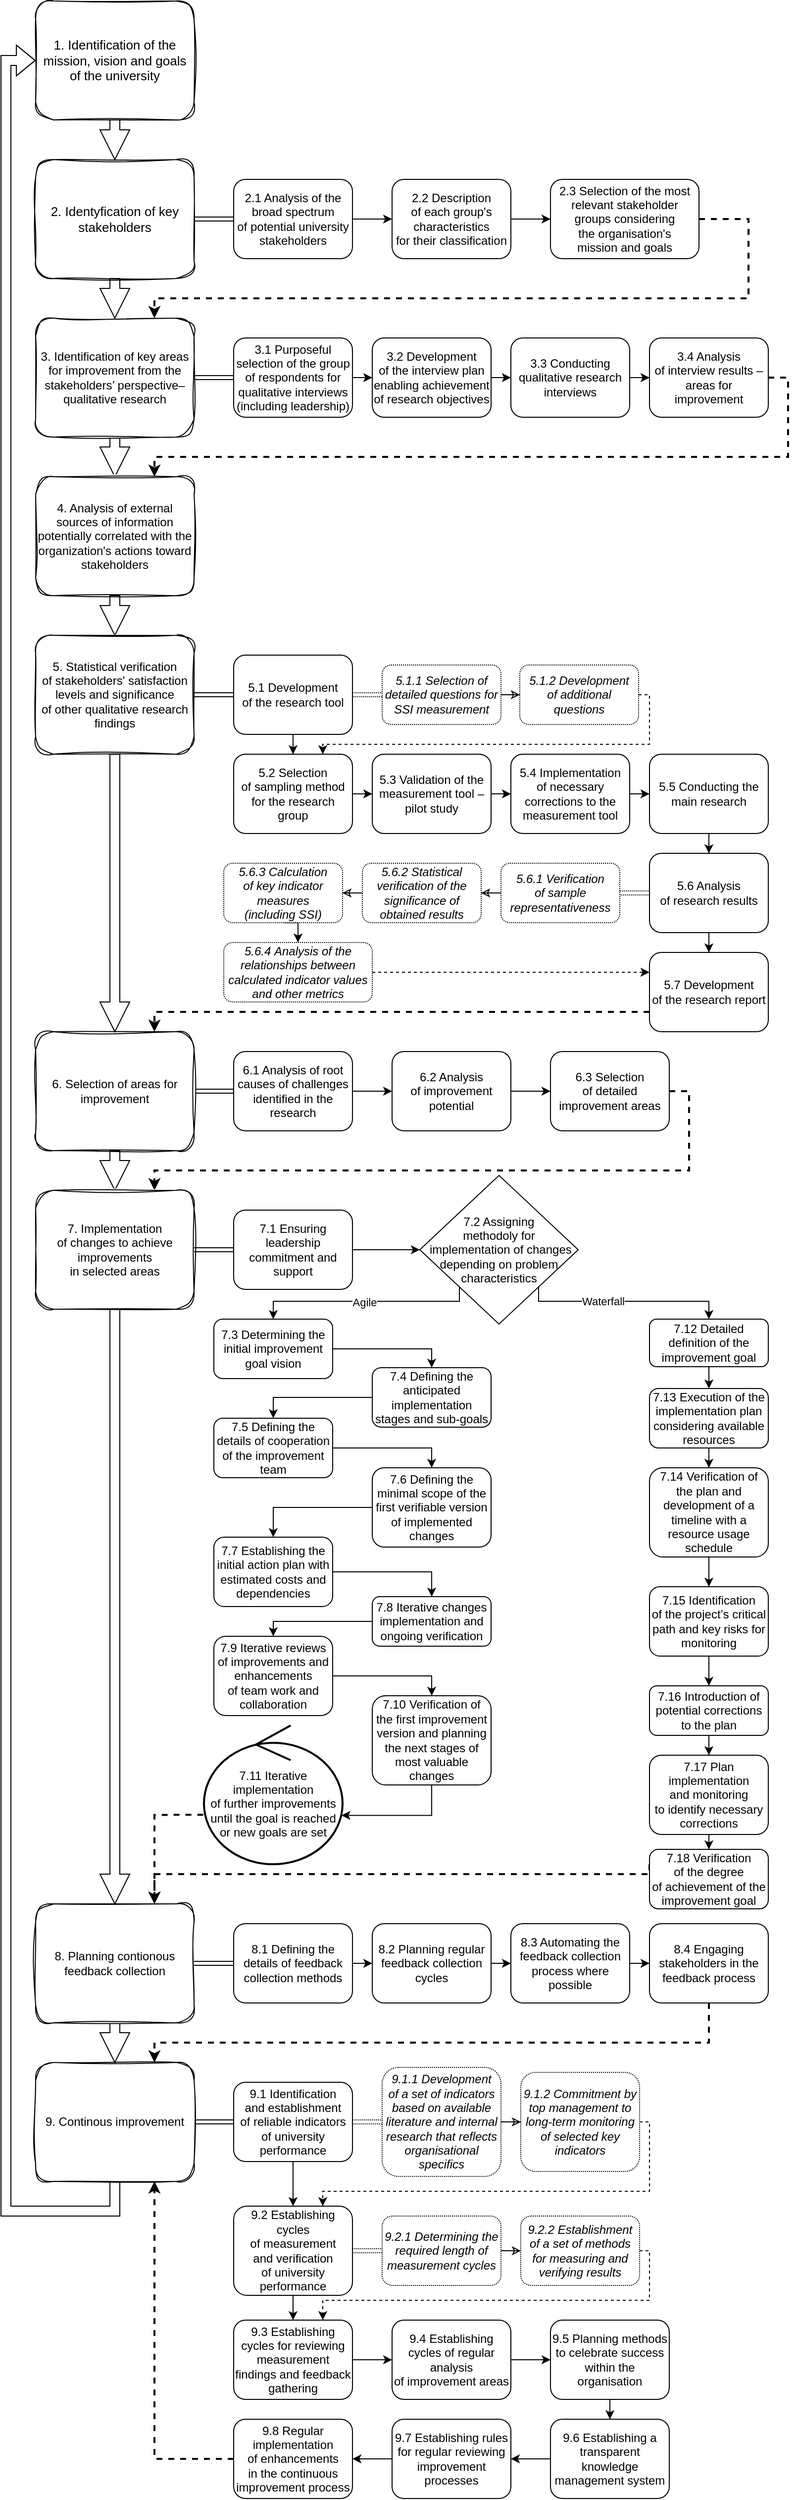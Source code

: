 <mxfile version="25.0.2">
  <diagram name="Strona-1" id="ZPURoTI-YACidWWffcV0">
    <mxGraphModel dx="628" dy="1038" grid="1" gridSize="10" guides="1" tooltips="1" connect="1" arrows="1" fold="1" page="1" pageScale="1" pageWidth="827" pageHeight="1169" math="0" shadow="0">
      <root>
        <mxCell id="0" />
        <mxCell id="1" parent="0" />
        <mxCell id="SLQnQ5sDmMqCRToJFb2x-1" value="1. Identification of the mission, vision&amp;nbsp;and goals of the university" style="rounded=1;whiteSpace=wrap;html=1;fontSize=13;sketch=1;curveFitting=1;jiggle=2;" parent="1" vertex="1">
          <mxGeometry x="40" width="160" height="120" as="geometry" />
        </mxCell>
        <mxCell id="lhQeCGYUJxPM1-3rOEWA-21" value="" style="edgeStyle=orthogonalEdgeStyle;rounded=0;orthogonalLoop=1;jettySize=auto;html=1;shape=link;" parent="1" source="YzgCYqUCURwKcO3qDLiV-18" target="YzgCYqUCURwKcO3qDLiV-34" edge="1">
          <mxGeometry relative="1" as="geometry" />
        </mxCell>
        <mxCell id="lhQeCGYUJxPM1-3rOEWA-22" value="" style="edgeStyle=orthogonalEdgeStyle;rounded=0;orthogonalLoop=1;jettySize=auto;html=1;shape=arrow;" parent="1" source="YzgCYqUCURwKcO3qDLiV-18" target="YzgCYqUCURwKcO3qDLiV-24" edge="1">
          <mxGeometry relative="1" as="geometry" />
        </mxCell>
        <mxCell id="YzgCYqUCURwKcO3qDLiV-18" value="6. Selection of areas for improvement" style="rounded=1;whiteSpace=wrap;html=1;sketch=1;curveFitting=1;jiggle=2;" parent="1" vertex="1">
          <mxGeometry x="40" y="1040" width="160" height="120" as="geometry" />
        </mxCell>
        <mxCell id="lhQeCGYUJxPM1-3rOEWA-1" style="edgeStyle=orthogonalEdgeStyle;rounded=0;orthogonalLoop=1;jettySize=auto;html=1;entryX=0;entryY=0.5;entryDx=0;entryDy=0;shape=link;" parent="1" source="iZXRrfKID2UvS0r0eVAW-1" target="iZXRrfKID2UvS0r0eVAW-5" edge="1">
          <mxGeometry relative="1" as="geometry" />
        </mxCell>
        <mxCell id="lhQeCGYUJxPM1-3rOEWA-2" value="" style="edgeStyle=orthogonalEdgeStyle;rounded=0;orthogonalLoop=1;jettySize=auto;html=1;shape=arrow;" parent="1" source="iZXRrfKID2UvS0r0eVAW-1" target="iZXRrfKID2UvS0r0eVAW-3" edge="1">
          <mxGeometry relative="1" as="geometry" />
        </mxCell>
        <mxCell id="iZXRrfKID2UvS0r0eVAW-1" value="2. Identyfication of key stakeholders" style="rounded=1;whiteSpace=wrap;html=1;fontSize=13;sketch=1;curveFitting=1;jiggle=2;" parent="1" vertex="1">
          <mxGeometry x="40" y="160" width="160" height="120" as="geometry" />
        </mxCell>
        <mxCell id="iZXRrfKID2UvS0r0eVAW-9" value="" style="edgeStyle=orthogonalEdgeStyle;rounded=0;orthogonalLoop=1;jettySize=auto;html=1;" parent="1" source="iZXRrfKID2UvS0r0eVAW-2" target="iZXRrfKID2UvS0r0eVAW-8" edge="1">
          <mxGeometry relative="1" as="geometry" />
        </mxCell>
        <mxCell id="lhQeCGYUJxPM1-3rOEWA-11" value="" style="edgeStyle=orthogonalEdgeStyle;rounded=0;orthogonalLoop=1;jettySize=auto;html=1;shape=link;dashed=1;dashPattern=1 1;" parent="1" source="iZXRrfKID2UvS0r0eVAW-2" target="YzgCYqUCURwKcO3qDLiV-1" edge="1">
          <mxGeometry relative="1" as="geometry" />
        </mxCell>
        <mxCell id="iZXRrfKID2UvS0r0eVAW-2" value="5.1 Development &lt;br&gt;of the research tool" style="rounded=1;whiteSpace=wrap;html=1;" parent="1" vertex="1">
          <mxGeometry x="240" y="660" width="120" height="80" as="geometry" />
        </mxCell>
        <mxCell id="lhQeCGYUJxPM1-3rOEWA-6" value="" style="edgeStyle=orthogonalEdgeStyle;rounded=0;orthogonalLoop=1;jettySize=auto;html=1;shape=arrow;" parent="1" source="iZXRrfKID2UvS0r0eVAW-3" target="SLQnQ5sDmMqCRToJFb2x-2" edge="1">
          <mxGeometry relative="1" as="geometry" />
        </mxCell>
        <mxCell id="lhQeCGYUJxPM1-3rOEWA-7" value="" style="edgeStyle=orthogonalEdgeStyle;rounded=0;orthogonalLoop=1;jettySize=auto;html=1;shape=link;" parent="1" source="iZXRrfKID2UvS0r0eVAW-3" target="iZXRrfKID2UvS0r0eVAW-4" edge="1">
          <mxGeometry relative="1" as="geometry" />
        </mxCell>
        <mxCell id="iZXRrfKID2UvS0r0eVAW-3" value="3. Identification of key areas for improvement&amp;nbsp;from the stakeholders’ perspective– qualitative research" style="rounded=1;whiteSpace=wrap;html=1;sketch=1;curveFitting=1;jiggle=2;" parent="1" vertex="1">
          <mxGeometry x="40" y="320" width="160" height="120" as="geometry" />
        </mxCell>
        <mxCell id="iZXRrfKID2UvS0r0eVAW-13" value="" style="edgeStyle=orthogonalEdgeStyle;rounded=0;orthogonalLoop=1;jettySize=auto;html=1;" parent="1" source="iZXRrfKID2UvS0r0eVAW-4" target="iZXRrfKID2UvS0r0eVAW-12" edge="1">
          <mxGeometry relative="1" as="geometry" />
        </mxCell>
        <mxCell id="iZXRrfKID2UvS0r0eVAW-4" value="3.1 Purposeful selection of the group of respondents for qualitative interviews (including leadership)" style="rounded=1;whiteSpace=wrap;html=1;" parent="1" vertex="1">
          <mxGeometry x="240" y="340" width="120" height="80" as="geometry" />
        </mxCell>
        <mxCell id="iZXRrfKID2UvS0r0eVAW-7" value="" style="edgeStyle=orthogonalEdgeStyle;rounded=0;orthogonalLoop=1;jettySize=auto;html=1;" parent="1" source="iZXRrfKID2UvS0r0eVAW-5" target="iZXRrfKID2UvS0r0eVAW-6" edge="1">
          <mxGeometry relative="1" as="geometry" />
        </mxCell>
        <mxCell id="iZXRrfKID2UvS0r0eVAW-5" value="2.1 Analysis of the broad spectrum &lt;br&gt;of potential university stakeholders" style="rounded=1;whiteSpace=wrap;html=1;" parent="1" vertex="1">
          <mxGeometry x="240" y="180" width="120" height="80" as="geometry" />
        </mxCell>
        <mxCell id="iZXRrfKID2UvS0r0eVAW-11" value="" style="edgeStyle=orthogonalEdgeStyle;rounded=0;orthogonalLoop=1;jettySize=auto;html=1;" parent="1" source="iZXRrfKID2UvS0r0eVAW-6" target="iZXRrfKID2UvS0r0eVAW-10" edge="1">
          <mxGeometry relative="1" as="geometry" />
        </mxCell>
        <mxCell id="iZXRrfKID2UvS0r0eVAW-6" value="2.2 Description &lt;br&gt;of each group&#39;s characteristics &lt;br&gt;for their classification" style="whiteSpace=wrap;html=1;rounded=1;" parent="1" vertex="1">
          <mxGeometry x="400" y="180" width="120" height="80" as="geometry" />
        </mxCell>
        <mxCell id="iZXRrfKID2UvS0r0eVAW-19" value="" style="edgeStyle=orthogonalEdgeStyle;rounded=0;orthogonalLoop=1;jettySize=auto;html=1;" parent="1" source="iZXRrfKID2UvS0r0eVAW-8" target="iZXRrfKID2UvS0r0eVAW-18" edge="1">
          <mxGeometry relative="1" as="geometry" />
        </mxCell>
        <mxCell id="iZXRrfKID2UvS0r0eVAW-8" value="5.2 Selection &lt;br&gt;of sampling method for the research group" style="whiteSpace=wrap;html=1;rounded=1;" parent="1" vertex="1">
          <mxGeometry x="240" y="760" width="120" height="80" as="geometry" />
        </mxCell>
        <mxCell id="lhQeCGYUJxPM1-3rOEWA-8" style="edgeStyle=orthogonalEdgeStyle;rounded=0;orthogonalLoop=1;jettySize=auto;html=1;exitX=1;exitY=0.5;exitDx=0;exitDy=0;entryX=0.75;entryY=0;entryDx=0;entryDy=0;dashed=1;strokeWidth=2;" parent="1" source="iZXRrfKID2UvS0r0eVAW-10" target="iZXRrfKID2UvS0r0eVAW-3" edge="1">
          <mxGeometry relative="1" as="geometry">
            <Array as="points">
              <mxPoint x="760" y="220" />
              <mxPoint x="760" y="300" />
              <mxPoint x="160" y="300" />
            </Array>
          </mxGeometry>
        </mxCell>
        <mxCell id="iZXRrfKID2UvS0r0eVAW-10" value="2.3 Selection of the most relevant stakeholder groups considering &lt;br&gt;the organisation&#39;s &lt;br&gt;mission and goals" style="whiteSpace=wrap;html=1;rounded=1;" parent="1" vertex="1">
          <mxGeometry x="560" y="180" width="150" height="80" as="geometry" />
        </mxCell>
        <mxCell id="iZXRrfKID2UvS0r0eVAW-15" value="" style="edgeStyle=orthogonalEdgeStyle;rounded=0;orthogonalLoop=1;jettySize=auto;html=1;" parent="1" source="iZXRrfKID2UvS0r0eVAW-12" target="iZXRrfKID2UvS0r0eVAW-14" edge="1">
          <mxGeometry relative="1" as="geometry" />
        </mxCell>
        <mxCell id="iZXRrfKID2UvS0r0eVAW-12" value="3.2 Development &lt;br&gt;of the interview plan enabling achievement of research objectives" style="rounded=1;whiteSpace=wrap;html=1;" parent="1" vertex="1">
          <mxGeometry x="380" y="340" width="120" height="80" as="geometry" />
        </mxCell>
        <mxCell id="iZXRrfKID2UvS0r0eVAW-17" value="" style="edgeStyle=orthogonalEdgeStyle;rounded=0;orthogonalLoop=1;jettySize=auto;html=1;" parent="1" source="iZXRrfKID2UvS0r0eVAW-14" target="iZXRrfKID2UvS0r0eVAW-16" edge="1">
          <mxGeometry relative="1" as="geometry" />
        </mxCell>
        <mxCell id="iZXRrfKID2UvS0r0eVAW-14" value="3.3 Conducting qualitative research interviews" style="rounded=1;whiteSpace=wrap;html=1;" parent="1" vertex="1">
          <mxGeometry x="520" y="340" width="120" height="80" as="geometry" />
        </mxCell>
        <mxCell id="lhQeCGYUJxPM1-3rOEWA-9" style="edgeStyle=orthogonalEdgeStyle;rounded=0;orthogonalLoop=1;jettySize=auto;html=1;exitX=1;exitY=0.5;exitDx=0;exitDy=0;entryX=0.75;entryY=0;entryDx=0;entryDy=0;dashed=1;strokeWidth=2;" parent="1" source="iZXRrfKID2UvS0r0eVAW-16" target="SLQnQ5sDmMqCRToJFb2x-2" edge="1">
          <mxGeometry relative="1" as="geometry">
            <Array as="points">
              <mxPoint x="800" y="380" />
              <mxPoint x="800" y="460" />
              <mxPoint x="160" y="460" />
            </Array>
          </mxGeometry>
        </mxCell>
        <mxCell id="iZXRrfKID2UvS0r0eVAW-16" value="3.4 Analysis &lt;br&gt;of interview results – areas for improvement" style="rounded=1;whiteSpace=wrap;html=1;" parent="1" vertex="1">
          <mxGeometry x="660" y="340" width="120" height="80" as="geometry" />
        </mxCell>
        <mxCell id="iZXRrfKID2UvS0r0eVAW-21" value="" style="edgeStyle=orthogonalEdgeStyle;rounded=0;orthogonalLoop=1;jettySize=auto;html=1;" parent="1" source="iZXRrfKID2UvS0r0eVAW-18" target="iZXRrfKID2UvS0r0eVAW-20" edge="1">
          <mxGeometry relative="1" as="geometry" />
        </mxCell>
        <mxCell id="iZXRrfKID2UvS0r0eVAW-18" value="5.3 Validation of the measurement tool – pilot study" style="whiteSpace=wrap;html=1;rounded=1;" parent="1" vertex="1">
          <mxGeometry x="380" y="760" width="120" height="80" as="geometry" />
        </mxCell>
        <mxCell id="iZXRrfKID2UvS0r0eVAW-23" value="" style="edgeStyle=orthogonalEdgeStyle;rounded=0;orthogonalLoop=1;jettySize=auto;html=1;" parent="1" source="iZXRrfKID2UvS0r0eVAW-20" target="iZXRrfKID2UvS0r0eVAW-22" edge="1">
          <mxGeometry relative="1" as="geometry" />
        </mxCell>
        <mxCell id="iZXRrfKID2UvS0r0eVAW-20" value="5.4 Implementation &lt;br&gt;of necessary corrections to the measurement tool" style="whiteSpace=wrap;html=1;rounded=1;" parent="1" vertex="1">
          <mxGeometry x="520" y="760" width="120" height="80" as="geometry" />
        </mxCell>
        <mxCell id="lhQeCGYUJxPM1-3rOEWA-14" value="" style="edgeStyle=orthogonalEdgeStyle;rounded=0;orthogonalLoop=1;jettySize=auto;html=1;" parent="1" source="iZXRrfKID2UvS0r0eVAW-22" target="iZXRrfKID2UvS0r0eVAW-26" edge="1">
          <mxGeometry relative="1" as="geometry" />
        </mxCell>
        <mxCell id="iZXRrfKID2UvS0r0eVAW-22" value="5.5 Conducting the main research" style="whiteSpace=wrap;html=1;rounded=1;" parent="1" vertex="1">
          <mxGeometry x="660" y="760" width="120" height="80" as="geometry" />
        </mxCell>
        <mxCell id="lhQeCGYUJxPM1-3rOEWA-15" value="" style="edgeStyle=orthogonalEdgeStyle;rounded=0;orthogonalLoop=1;jettySize=auto;html=1;" parent="1" source="iZXRrfKID2UvS0r0eVAW-26" target="YzgCYqUCURwKcO3qDLiV-7" edge="1">
          <mxGeometry relative="1" as="geometry" />
        </mxCell>
        <mxCell id="lhQeCGYUJxPM1-3rOEWA-20" value="" style="edgeStyle=orthogonalEdgeStyle;rounded=0;orthogonalLoop=1;jettySize=auto;html=1;shape=link;dashed=1;dashPattern=1 1;" parent="1" source="iZXRrfKID2UvS0r0eVAW-26" target="YzgCYqUCURwKcO3qDLiV-9" edge="1">
          <mxGeometry relative="1" as="geometry" />
        </mxCell>
        <mxCell id="iZXRrfKID2UvS0r0eVAW-26" value="5.6 Analysis &lt;br&gt;of research results" style="whiteSpace=wrap;html=1;rounded=1;" parent="1" vertex="1">
          <mxGeometry x="660" y="860" width="120" height="80" as="geometry" />
        </mxCell>
        <mxCell id="lhQeCGYUJxPM1-3rOEWA-5" value="" style="edgeStyle=orthogonalEdgeStyle;rounded=0;orthogonalLoop=1;jettySize=auto;html=1;shape=arrow;" parent="1" source="SLQnQ5sDmMqCRToJFb2x-1" target="iZXRrfKID2UvS0r0eVAW-1" edge="1">
          <mxGeometry relative="1" as="geometry" />
        </mxCell>
        <mxCell id="lhQeCGYUJxPM1-3rOEWA-10" value="" style="edgeStyle=orthogonalEdgeStyle;rounded=0;orthogonalLoop=1;jettySize=auto;html=1;shape=arrow;" parent="1" source="SLQnQ5sDmMqCRToJFb2x-2" target="SLQnQ5sDmMqCRToJFb2x-3" edge="1">
          <mxGeometry relative="1" as="geometry" />
        </mxCell>
        <mxCell id="SLQnQ5sDmMqCRToJFb2x-2" value="4. Analysis of external sources of information potentially correlated with the organization&#39;s actions toward stakeholders" style="rounded=1;whiteSpace=wrap;html=1;sketch=1;curveFitting=1;jiggle=2;" parent="1" vertex="1">
          <mxGeometry x="40" y="480" width="160" height="120" as="geometry" />
        </mxCell>
        <mxCell id="lhQeCGYUJxPM1-3rOEWA-12" value="" style="edgeStyle=orthogonalEdgeStyle;rounded=0;orthogonalLoop=1;jettySize=auto;html=1;shape=link;" parent="1" source="SLQnQ5sDmMqCRToJFb2x-3" target="iZXRrfKID2UvS0r0eVAW-2" edge="1">
          <mxGeometry relative="1" as="geometry" />
        </mxCell>
        <mxCell id="lhQeCGYUJxPM1-3rOEWA-16" style="edgeStyle=orthogonalEdgeStyle;rounded=0;orthogonalLoop=1;jettySize=auto;html=1;entryX=0.5;entryY=0;entryDx=0;entryDy=0;shape=arrow;" parent="1" source="SLQnQ5sDmMqCRToJFb2x-3" target="YzgCYqUCURwKcO3qDLiV-18" edge="1">
          <mxGeometry relative="1" as="geometry" />
        </mxCell>
        <mxCell id="SLQnQ5sDmMqCRToJFb2x-3" value="5. Statistical verification&lt;br&gt;of stakeholders&#39; satisfaction levels and significance &lt;br&gt;of other qualitative research findings" style="rounded=1;whiteSpace=wrap;html=1;sketch=1;curveFitting=1;jiggle=2;" parent="1" vertex="1">
          <mxGeometry x="40" y="640" width="160" height="120" as="geometry" />
        </mxCell>
        <mxCell id="YzgCYqUCURwKcO3qDLiV-2" value="" style="edgeStyle=orthogonalEdgeStyle;rounded=0;orthogonalLoop=1;jettySize=auto;html=1;entryX=0;entryY=0.5;entryDx=0;entryDy=0;dashed=1;dashPattern=1 1;endArrow=classic;endFill=0;" parent="1" source="YzgCYqUCURwKcO3qDLiV-1" target="YzgCYqUCURwKcO3qDLiV-3" edge="1">
          <mxGeometry relative="1" as="geometry">
            <mxPoint x="620" y="629" as="targetPoint" />
          </mxGeometry>
        </mxCell>
        <mxCell id="YzgCYqUCURwKcO3qDLiV-1" value="&lt;i&gt;5.1.1&amp;nbsp;Selection of detailed questions for SSI measurement&lt;/i&gt;" style="rounded=1;whiteSpace=wrap;html=1;dashed=1;dashPattern=1 1;" parent="1" vertex="1">
          <mxGeometry x="390" y="670" width="120" height="60" as="geometry" />
        </mxCell>
        <mxCell id="lhQeCGYUJxPM1-3rOEWA-13" style="edgeStyle=orthogonalEdgeStyle;rounded=0;orthogonalLoop=1;jettySize=auto;html=1;entryX=0.75;entryY=0;entryDx=0;entryDy=0;dashed=1;" parent="1" source="YzgCYqUCURwKcO3qDLiV-3" target="iZXRrfKID2UvS0r0eVAW-8" edge="1">
          <mxGeometry relative="1" as="geometry">
            <Array as="points">
              <mxPoint x="660" y="700" />
              <mxPoint x="660" y="750" />
              <mxPoint x="330" y="750" />
            </Array>
          </mxGeometry>
        </mxCell>
        <mxCell id="YzgCYqUCURwKcO3qDLiV-3" value="&lt;i&gt;5.1.2&amp;nbsp;Development &lt;br&gt;of additional questions&lt;/i&gt;" style="rounded=1;whiteSpace=wrap;html=1;dashed=1;dashPattern=1 1;" parent="1" vertex="1">
          <mxGeometry x="529" y="670" width="120" height="60" as="geometry" />
        </mxCell>
        <mxCell id="lhQeCGYUJxPM1-3rOEWA-17" style="edgeStyle=orthogonalEdgeStyle;rounded=0;orthogonalLoop=1;jettySize=auto;html=1;exitX=0;exitY=0.75;exitDx=0;exitDy=0;dashed=1;entryX=0.75;entryY=0;entryDx=0;entryDy=0;strokeWidth=2;" parent="1" source="YzgCYqUCURwKcO3qDLiV-7" target="YzgCYqUCURwKcO3qDLiV-18" edge="1">
          <mxGeometry relative="1" as="geometry">
            <mxPoint x="150" y="1020" as="targetPoint" />
          </mxGeometry>
        </mxCell>
        <mxCell id="YzgCYqUCURwKcO3qDLiV-7" value="5.7 Development &lt;br&gt;of the research report" style="whiteSpace=wrap;html=1;rounded=1;" parent="1" vertex="1">
          <mxGeometry x="660" y="960" width="120" height="80" as="geometry" />
        </mxCell>
        <mxCell id="YzgCYqUCURwKcO3qDLiV-12" value="" style="edgeStyle=orthogonalEdgeStyle;rounded=0;orthogonalLoop=1;jettySize=auto;html=1;endArrow=classic;endFill=0;" parent="1" source="YzgCYqUCURwKcO3qDLiV-9" target="YzgCYqUCURwKcO3qDLiV-11" edge="1">
          <mxGeometry relative="1" as="geometry" />
        </mxCell>
        <mxCell id="YzgCYqUCURwKcO3qDLiV-9" value="&lt;i&gt;5.6.1&amp;nbsp;Verification &lt;br&gt;of sample representativeness&lt;/i&gt;" style="whiteSpace=wrap;html=1;rounded=1;dashed=1;dashPattern=1 1;" parent="1" vertex="1">
          <mxGeometry x="510" y="870" width="120" height="60" as="geometry" />
        </mxCell>
        <mxCell id="YzgCYqUCURwKcO3qDLiV-14" value="" style="edgeStyle=orthogonalEdgeStyle;rounded=0;orthogonalLoop=1;jettySize=auto;html=1;endArrow=classic;endFill=0;" parent="1" source="YzgCYqUCURwKcO3qDLiV-11" target="YzgCYqUCURwKcO3qDLiV-13" edge="1">
          <mxGeometry relative="1" as="geometry" />
        </mxCell>
        <mxCell id="YzgCYqUCURwKcO3qDLiV-11" value="&lt;i&gt;5.6.2&amp;nbsp;Statistical verification of the significance of obtained results&lt;/i&gt;" style="whiteSpace=wrap;html=1;rounded=1;dashed=1;dashPattern=1 1;" parent="1" vertex="1">
          <mxGeometry x="370" y="870" width="120" height="60" as="geometry" />
        </mxCell>
        <mxCell id="VLXHn2YgdVdNb-UDWVGR-2" style="edgeStyle=orthogonalEdgeStyle;rounded=0;orthogonalLoop=1;jettySize=auto;html=1;exitX=0.5;exitY=1;exitDx=0;exitDy=0;entryX=0.5;entryY=0;entryDx=0;entryDy=0;" parent="1" source="YzgCYqUCURwKcO3qDLiV-13" target="YzgCYqUCURwKcO3qDLiV-15" edge="1">
          <mxGeometry relative="1" as="geometry" />
        </mxCell>
        <mxCell id="YzgCYqUCURwKcO3qDLiV-13" value="&lt;i&gt;5.6.3&amp;nbsp;Calculation &lt;br&gt;of key indicator measures &lt;br&gt;(including SSI)&lt;/i&gt;" style="whiteSpace=wrap;html=1;rounded=1;dashed=1;dashPattern=1 1;" parent="1" vertex="1">
          <mxGeometry x="230" y="870" width="120" height="60" as="geometry" />
        </mxCell>
        <mxCell id="YzgCYqUCURwKcO3qDLiV-17" value="" style="edgeStyle=orthogonalEdgeStyle;rounded=0;orthogonalLoop=1;jettySize=auto;html=1;dashed=1;entryX=0;entryY=0.25;entryDx=0;entryDy=0;" parent="1" source="YzgCYqUCURwKcO3qDLiV-15" target="YzgCYqUCURwKcO3qDLiV-7" edge="1">
          <mxGeometry relative="1" as="geometry" />
        </mxCell>
        <mxCell id="YzgCYqUCURwKcO3qDLiV-15" value="&lt;i&gt;5.6.4&amp;nbsp;Analysis of the relationships between calculated indicator values and other metrics&lt;/i&gt;" style="whiteSpace=wrap;html=1;rounded=1;dashed=1;dashPattern=1 1;" parent="1" vertex="1">
          <mxGeometry x="230" y="950" width="150" height="60" as="geometry" />
        </mxCell>
        <mxCell id="YzgCYqUCURwKcO3qDLiV-36" value="" style="edgeStyle=orthogonalEdgeStyle;rounded=0;orthogonalLoop=1;jettySize=auto;html=1;entryX=0.5;entryY=0;entryDx=0;entryDy=0;" parent="1" source="YzgCYqUCURwKcO3qDLiV-19" target="YzgCYqUCURwKcO3qDLiV-35" edge="1">
          <mxGeometry relative="1" as="geometry">
            <Array as="points">
              <mxPoint x="440" y="1360" />
            </Array>
          </mxGeometry>
        </mxCell>
        <mxCell id="YzgCYqUCURwKcO3qDLiV-19" value="7.3 Determining the initial improvement goal vision" style="rounded=1;whiteSpace=wrap;html=1;" parent="1" vertex="1">
          <mxGeometry x="220" y="1330" width="120" height="60" as="geometry" />
        </mxCell>
        <mxCell id="YzgCYqUCURwKcO3qDLiV-23" value="" style="edgeStyle=orthogonalEdgeStyle;rounded=0;orthogonalLoop=1;jettySize=auto;html=1;entryX=0;entryY=0.5;entryDx=0;entryDy=0;" parent="1" source="YzgCYqUCURwKcO3qDLiV-20" target="YzgCYqUCURwKcO3qDLiV-22" edge="1">
          <mxGeometry relative="1" as="geometry" />
        </mxCell>
        <mxCell id="YzgCYqUCURwKcO3qDLiV-20" value="6.2 Analysis &lt;br&gt;of improvement potential" style="rounded=1;whiteSpace=wrap;html=1;" parent="1" vertex="1">
          <mxGeometry x="400" y="1060" width="120" height="80" as="geometry" />
        </mxCell>
        <mxCell id="lhQeCGYUJxPM1-3rOEWA-37" style="edgeStyle=orthogonalEdgeStyle;rounded=0;orthogonalLoop=1;jettySize=auto;html=1;exitX=1;exitY=0.5;exitDx=0;exitDy=0;entryX=0.75;entryY=0;entryDx=0;entryDy=0;dashed=1;strokeWidth=2;" parent="1" source="YzgCYqUCURwKcO3qDLiV-22" target="YzgCYqUCURwKcO3qDLiV-24" edge="1">
          <mxGeometry relative="1" as="geometry">
            <Array as="points">
              <mxPoint x="700" y="1100" />
              <mxPoint x="700" y="1180" />
              <mxPoint x="160" y="1180" />
            </Array>
          </mxGeometry>
        </mxCell>
        <mxCell id="YzgCYqUCURwKcO3qDLiV-22" value="6.3 Selection &lt;br&gt;of detailed improvement areas" style="rounded=1;whiteSpace=wrap;html=1;" parent="1" vertex="1">
          <mxGeometry x="560" y="1060" width="120" height="80" as="geometry" />
        </mxCell>
        <mxCell id="lhQeCGYUJxPM1-3rOEWA-23" value="" style="edgeStyle=orthogonalEdgeStyle;rounded=0;orthogonalLoop=1;jettySize=auto;html=1;shape=link;" parent="1" source="YzgCYqUCURwKcO3qDLiV-24" target="YzgCYqUCURwKcO3qDLiV-25" edge="1">
          <mxGeometry relative="1" as="geometry" />
        </mxCell>
        <mxCell id="lhQeCGYUJxPM1-3rOEWA-28" style="edgeStyle=orthogonalEdgeStyle;rounded=0;orthogonalLoop=1;jettySize=auto;html=1;exitX=0.5;exitY=1;exitDx=0;exitDy=0;entryX=0.5;entryY=0;entryDx=0;entryDy=0;shape=arrow;" parent="1" source="YzgCYqUCURwKcO3qDLiV-24" target="YzgCYqUCURwKcO3qDLiV-65" edge="1">
          <mxGeometry relative="1" as="geometry" />
        </mxCell>
        <mxCell id="YzgCYqUCURwKcO3qDLiV-24" value="7. Implementation&lt;br&gt;of changes to achieve improvements&lt;br&gt;in selected areas" style="rounded=1;whiteSpace=wrap;html=1;sketch=1;curveFitting=1;jiggle=2;" parent="1" vertex="1">
          <mxGeometry x="40" y="1200" width="160" height="120" as="geometry" />
        </mxCell>
        <mxCell id="YzgCYqUCURwKcO3qDLiV-27" value="" style="edgeStyle=orthogonalEdgeStyle;rounded=0;orthogonalLoop=1;jettySize=auto;html=1;entryX=0;entryY=0.5;entryDx=0;entryDy=0;" parent="1" source="YzgCYqUCURwKcO3qDLiV-25" target="YzgCYqUCURwKcO3qDLiV-28" edge="1">
          <mxGeometry relative="1" as="geometry">
            <mxPoint x="380" y="1460" as="targetPoint" />
          </mxGeometry>
        </mxCell>
        <mxCell id="YzgCYqUCURwKcO3qDLiV-25" value="7.1 Ensuring leadership commitment and support" style="rounded=1;whiteSpace=wrap;html=1;" parent="1" vertex="1">
          <mxGeometry x="240" y="1220" width="120" height="80" as="geometry" />
        </mxCell>
        <mxCell id="YzgCYqUCURwKcO3qDLiV-30" style="edgeStyle=orthogonalEdgeStyle;rounded=0;orthogonalLoop=1;jettySize=auto;html=1;exitX=0;exitY=1;exitDx=0;exitDy=0;entryX=0.5;entryY=0;entryDx=0;entryDy=0;" parent="1" source="YzgCYqUCURwKcO3qDLiV-28" target="YzgCYqUCURwKcO3qDLiV-19" edge="1">
          <mxGeometry relative="1" as="geometry">
            <mxPoint x="278" y="1329" as="targetPoint" />
            <Array as="points">
              <mxPoint x="468" y="1312" />
              <mxPoint x="280" y="1312" />
            </Array>
          </mxGeometry>
        </mxCell>
        <mxCell id="YzgCYqUCURwKcO3qDLiV-32" value="Agile" style="edgeLabel;html=1;align=center;verticalAlign=middle;resizable=0;points=[];" parent="YzgCYqUCURwKcO3qDLiV-30" vertex="1" connectable="0">
          <mxGeometry x="0.009" y="1" relative="1" as="geometry">
            <mxPoint as="offset" />
          </mxGeometry>
        </mxCell>
        <mxCell id="YzgCYqUCURwKcO3qDLiV-31" style="edgeStyle=orthogonalEdgeStyle;rounded=0;orthogonalLoop=1;jettySize=auto;html=1;exitX=1;exitY=1;exitDx=0;exitDy=0;entryX=0.5;entryY=0;entryDx=0;entryDy=0;" parent="1" source="YzgCYqUCURwKcO3qDLiV-28" target="YzgCYqUCURwKcO3qDLiV-52" edge="1">
          <mxGeometry relative="1" as="geometry">
            <mxPoint x="718" y="1329" as="targetPoint" />
            <Array as="points">
              <mxPoint x="548" y="1312" />
              <mxPoint x="720" y="1312" />
            </Array>
          </mxGeometry>
        </mxCell>
        <mxCell id="YzgCYqUCURwKcO3qDLiV-33" value="Waterfall" style="edgeLabel;html=1;align=center;verticalAlign=middle;resizable=0;points=[];" parent="YzgCYqUCURwKcO3qDLiV-31" vertex="1" connectable="0">
          <mxGeometry x="-0.228" relative="1" as="geometry">
            <mxPoint as="offset" />
          </mxGeometry>
        </mxCell>
        <mxCell id="YzgCYqUCURwKcO3qDLiV-28" value="7.2 Assigning &lt;br&gt;methodoly for&lt;br&gt;&amp;nbsp;implementation of changes depending on problem &lt;br&gt;characteristics" style="rhombus;whiteSpace=wrap;html=1;" parent="1" vertex="1">
          <mxGeometry x="428" y="1185" width="160" height="150" as="geometry" />
        </mxCell>
        <mxCell id="YzgCYqUCURwKcO3qDLiV-66" value="" style="edgeStyle=orthogonalEdgeStyle;rounded=0;orthogonalLoop=1;jettySize=auto;html=1;entryX=0;entryY=0.5;entryDx=0;entryDy=0;" parent="1" source="YzgCYqUCURwKcO3qDLiV-34" target="YzgCYqUCURwKcO3qDLiV-20" edge="1">
          <mxGeometry relative="1" as="geometry" />
        </mxCell>
        <mxCell id="YzgCYqUCURwKcO3qDLiV-34" value="6.1 Analysis of root causes of challenges identified in the research" style="rounded=1;whiteSpace=wrap;html=1;" parent="1" vertex="1">
          <mxGeometry x="240" y="1060" width="120" height="80" as="geometry" />
        </mxCell>
        <mxCell id="YzgCYqUCURwKcO3qDLiV-38" value="" style="edgeStyle=orthogonalEdgeStyle;rounded=0;orthogonalLoop=1;jettySize=auto;html=1;entryX=0.5;entryY=0;entryDx=0;entryDy=0;" parent="1" source="YzgCYqUCURwKcO3qDLiV-35" target="YzgCYqUCURwKcO3qDLiV-37" edge="1">
          <mxGeometry relative="1" as="geometry" />
        </mxCell>
        <mxCell id="YzgCYqUCURwKcO3qDLiV-35" value="7.4&amp;nbsp;Defining the anticipated implementation stages and sub-goals" style="rounded=1;whiteSpace=wrap;html=1;" parent="1" vertex="1">
          <mxGeometry x="380" y="1379" width="120" height="60" as="geometry" />
        </mxCell>
        <mxCell id="YzgCYqUCURwKcO3qDLiV-40" value="" style="edgeStyle=orthogonalEdgeStyle;rounded=0;orthogonalLoop=1;jettySize=auto;html=1;exitX=1;exitY=0.5;exitDx=0;exitDy=0;entryX=0.5;entryY=0;entryDx=0;entryDy=0;" parent="1" source="YzgCYqUCURwKcO3qDLiV-37" target="YzgCYqUCURwKcO3qDLiV-39" edge="1">
          <mxGeometry relative="1" as="geometry" />
        </mxCell>
        <mxCell id="YzgCYqUCURwKcO3qDLiV-37" value="7.5 Defining the details of cooperation of the improvement team" style="rounded=1;whiteSpace=wrap;html=1;" parent="1" vertex="1">
          <mxGeometry x="220" y="1430" width="120" height="60" as="geometry" />
        </mxCell>
        <mxCell id="YzgCYqUCURwKcO3qDLiV-42" value="" style="edgeStyle=orthogonalEdgeStyle;rounded=0;orthogonalLoop=1;jettySize=auto;html=1;entryX=0.5;entryY=0;entryDx=0;entryDy=0;" parent="1" source="YzgCYqUCURwKcO3qDLiV-39" target="YzgCYqUCURwKcO3qDLiV-41" edge="1">
          <mxGeometry relative="1" as="geometry" />
        </mxCell>
        <mxCell id="YzgCYqUCURwKcO3qDLiV-39" value="7.6 Defining the minimal scope of the first verifiable version of implemented changes" style="rounded=1;whiteSpace=wrap;html=1;" parent="1" vertex="1">
          <mxGeometry x="380" y="1480" width="120" height="80" as="geometry" />
        </mxCell>
        <mxCell id="YzgCYqUCURwKcO3qDLiV-44" value="" style="edgeStyle=orthogonalEdgeStyle;rounded=0;orthogonalLoop=1;jettySize=auto;html=1;entryX=0.5;entryY=0;entryDx=0;entryDy=0;" parent="1" source="YzgCYqUCURwKcO3qDLiV-41" target="YzgCYqUCURwKcO3qDLiV-43" edge="1">
          <mxGeometry relative="1" as="geometry" />
        </mxCell>
        <mxCell id="YzgCYqUCURwKcO3qDLiV-41" value="7.7 Establishing the initial action plan with estimated costs and dependencies" style="rounded=1;whiteSpace=wrap;html=1;" parent="1" vertex="1">
          <mxGeometry x="220" y="1550" width="120" height="70" as="geometry" />
        </mxCell>
        <mxCell id="YzgCYqUCURwKcO3qDLiV-46" value="" style="edgeStyle=orthogonalEdgeStyle;rounded=0;orthogonalLoop=1;jettySize=auto;html=1;entryX=0.5;entryY=0;entryDx=0;entryDy=0;" parent="1" source="YzgCYqUCURwKcO3qDLiV-43" target="YzgCYqUCURwKcO3qDLiV-45" edge="1">
          <mxGeometry relative="1" as="geometry">
            <Array as="points">
              <mxPoint x="280" y="1635" />
            </Array>
          </mxGeometry>
        </mxCell>
        <mxCell id="YzgCYqUCURwKcO3qDLiV-43" value="7.8 Iterative changes implementation and ongoing verification" style="rounded=1;whiteSpace=wrap;html=1;" parent="1" vertex="1">
          <mxGeometry x="380" y="1610" width="120" height="50" as="geometry" />
        </mxCell>
        <mxCell id="YzgCYqUCURwKcO3qDLiV-48" value="" style="edgeStyle=orthogonalEdgeStyle;rounded=0;orthogonalLoop=1;jettySize=auto;html=1;entryX=0.5;entryY=0;entryDx=0;entryDy=0;" parent="1" source="YzgCYqUCURwKcO3qDLiV-45" target="YzgCYqUCURwKcO3qDLiV-47" edge="1">
          <mxGeometry relative="1" as="geometry" />
        </mxCell>
        <mxCell id="YzgCYqUCURwKcO3qDLiV-45" value="7.9&amp;nbsp;Iterative reviews of improvements and enhancements &lt;br&gt;of team work and collaboration" style="rounded=1;whiteSpace=wrap;html=1;" parent="1" vertex="1">
          <mxGeometry x="220" y="1650" width="120" height="80" as="geometry" />
        </mxCell>
        <mxCell id="YzgCYqUCURwKcO3qDLiV-47" value="7.10&amp;nbsp;Verification of the first improvement version and planning the next stages of most valuable changes" style="rounded=1;whiteSpace=wrap;html=1;" parent="1" vertex="1">
          <mxGeometry x="380" y="1710" width="120" height="90" as="geometry" />
        </mxCell>
        <mxCell id="lhQeCGYUJxPM1-3rOEWA-27" value="" style="edgeStyle=orthogonalEdgeStyle;rounded=0;orthogonalLoop=1;jettySize=auto;html=1;exitX=-0.005;exitY=0.644;exitDx=0;exitDy=0;exitPerimeter=0;entryX=0.75;entryY=0;entryDx=0;entryDy=0;dashed=1;strokeWidth=2;" parent="1" source="YzgCYqUCURwKcO3qDLiV-51" target="YzgCYqUCURwKcO3qDLiV-65" edge="1">
          <mxGeometry relative="1" as="geometry" />
        </mxCell>
        <mxCell id="YzgCYqUCURwKcO3qDLiV-51" value="7.11 Iterative implementation &lt;br&gt;of further improvements until the goal is reached or new goals are set" style="ellipse;shape=umlControl;whiteSpace=wrap;html=1;strokeWidth=2;" parent="1" vertex="1">
          <mxGeometry x="210" y="1740" width="140" height="140" as="geometry" />
        </mxCell>
        <mxCell id="YzgCYqUCURwKcO3qDLiV-54" value="" style="edgeStyle=orthogonalEdgeStyle;rounded=0;orthogonalLoop=1;jettySize=auto;html=1;" parent="1" source="YzgCYqUCURwKcO3qDLiV-52" target="YzgCYqUCURwKcO3qDLiV-53" edge="1">
          <mxGeometry relative="1" as="geometry" />
        </mxCell>
        <mxCell id="YzgCYqUCURwKcO3qDLiV-52" value="7.12 Detailed definition of the improvement goal" style="rounded=1;whiteSpace=wrap;html=1;" parent="1" vertex="1">
          <mxGeometry x="660" y="1330" width="120" height="48" as="geometry" />
        </mxCell>
        <mxCell id="YzgCYqUCURwKcO3qDLiV-56" value="" style="edgeStyle=orthogonalEdgeStyle;rounded=0;orthogonalLoop=1;jettySize=auto;html=1;" parent="1" source="YzgCYqUCURwKcO3qDLiV-53" target="YzgCYqUCURwKcO3qDLiV-55" edge="1">
          <mxGeometry relative="1" as="geometry" />
        </mxCell>
        <mxCell id="YzgCYqUCURwKcO3qDLiV-53" value="7.13 Execution of the implementation plan considering available resources" style="rounded=1;whiteSpace=wrap;html=1;" parent="1" vertex="1">
          <mxGeometry x="660" y="1400" width="120" height="60" as="geometry" />
        </mxCell>
        <mxCell id="YzgCYqUCURwKcO3qDLiV-58" value="" style="edgeStyle=orthogonalEdgeStyle;rounded=0;orthogonalLoop=1;jettySize=auto;html=1;" parent="1" source="YzgCYqUCURwKcO3qDLiV-55" target="YzgCYqUCURwKcO3qDLiV-57" edge="1">
          <mxGeometry relative="1" as="geometry" />
        </mxCell>
        <mxCell id="YzgCYqUCURwKcO3qDLiV-55" value="7.14 Verification of the plan and development of a timeline with a resource usage schedule" style="rounded=1;whiteSpace=wrap;html=1;" parent="1" vertex="1">
          <mxGeometry x="660" y="1480" width="120" height="90" as="geometry" />
        </mxCell>
        <mxCell id="YzgCYqUCURwKcO3qDLiV-60" value="" style="edgeStyle=orthogonalEdgeStyle;rounded=0;orthogonalLoop=1;jettySize=auto;html=1;" parent="1" source="YzgCYqUCURwKcO3qDLiV-57" target="YzgCYqUCURwKcO3qDLiV-59" edge="1">
          <mxGeometry relative="1" as="geometry" />
        </mxCell>
        <mxCell id="YzgCYqUCURwKcO3qDLiV-57" value="7.15 Identification &lt;br&gt;of the project’s critical path and key risks for monitoring" style="rounded=1;whiteSpace=wrap;html=1;" parent="1" vertex="1">
          <mxGeometry x="660" y="1600" width="120" height="70" as="geometry" />
        </mxCell>
        <mxCell id="YzgCYqUCURwKcO3qDLiV-62" value="" style="edgeStyle=orthogonalEdgeStyle;rounded=0;orthogonalLoop=1;jettySize=auto;html=1;" parent="1" source="YzgCYqUCURwKcO3qDLiV-59" target="YzgCYqUCURwKcO3qDLiV-61" edge="1">
          <mxGeometry relative="1" as="geometry" />
        </mxCell>
        <mxCell id="YzgCYqUCURwKcO3qDLiV-59" value="7.16 Introduction of potential corrections to the plan" style="rounded=1;whiteSpace=wrap;html=1;" parent="1" vertex="1">
          <mxGeometry x="660" y="1700" width="120" height="50" as="geometry" />
        </mxCell>
        <mxCell id="YzgCYqUCURwKcO3qDLiV-64" value="" style="edgeStyle=orthogonalEdgeStyle;rounded=0;orthogonalLoop=1;jettySize=auto;html=1;" parent="1" source="YzgCYqUCURwKcO3qDLiV-61" target="YzgCYqUCURwKcO3qDLiV-63" edge="1">
          <mxGeometry relative="1" as="geometry" />
        </mxCell>
        <mxCell id="YzgCYqUCURwKcO3qDLiV-61" value="7.17 Plan implementation &lt;br&gt;and monitoring &lt;br&gt;to identify necessary corrections" style="rounded=1;whiteSpace=wrap;html=1;" parent="1" vertex="1">
          <mxGeometry x="660" y="1770" width="120" height="80" as="geometry" />
        </mxCell>
        <mxCell id="lhQeCGYUJxPM1-3rOEWA-24" style="edgeStyle=orthogonalEdgeStyle;rounded=0;orthogonalLoop=1;jettySize=auto;html=1;exitX=0;exitY=0.25;exitDx=0;exitDy=0;entryX=0.75;entryY=0;entryDx=0;entryDy=0;dashed=1;strokeWidth=2;" parent="1" source="YzgCYqUCURwKcO3qDLiV-63" target="YzgCYqUCURwKcO3qDLiV-65" edge="1">
          <mxGeometry relative="1" as="geometry">
            <Array as="points">
              <mxPoint x="660" y="1890" />
              <mxPoint x="160" y="1890" />
            </Array>
          </mxGeometry>
        </mxCell>
        <mxCell id="YzgCYqUCURwKcO3qDLiV-63" value="7.18 Verification &lt;br&gt;of the degree &lt;br&gt;of achievement of the improvement goal" style="rounded=1;whiteSpace=wrap;html=1;" parent="1" vertex="1">
          <mxGeometry x="660" y="1865" width="120" height="60" as="geometry" />
        </mxCell>
        <mxCell id="lhQeCGYUJxPM1-3rOEWA-29" value="" style="edgeStyle=orthogonalEdgeStyle;rounded=0;orthogonalLoop=1;jettySize=auto;html=1;shape=link;" parent="1" source="YzgCYqUCURwKcO3qDLiV-65" target="YzgCYqUCURwKcO3qDLiV-67" edge="1">
          <mxGeometry relative="1" as="geometry" />
        </mxCell>
        <mxCell id="lhQeCGYUJxPM1-3rOEWA-34" value="" style="edgeStyle=orthogonalEdgeStyle;rounded=0;orthogonalLoop=1;jettySize=auto;html=1;shape=arrow;" parent="1" source="YzgCYqUCURwKcO3qDLiV-65" target="YzgCYqUCURwKcO3qDLiV-74" edge="1">
          <mxGeometry relative="1" as="geometry" />
        </mxCell>
        <mxCell id="YzgCYqUCURwKcO3qDLiV-65" value="8. Planning contionous feedback collection" style="rounded=1;whiteSpace=wrap;html=1;sketch=1;curveFitting=1;jiggle=2;" parent="1" vertex="1">
          <mxGeometry x="40" y="1920" width="160" height="120" as="geometry" />
        </mxCell>
        <mxCell id="YzgCYqUCURwKcO3qDLiV-69" value="" style="edgeStyle=orthogonalEdgeStyle;rounded=0;orthogonalLoop=1;jettySize=auto;html=1;" parent="1" source="YzgCYqUCURwKcO3qDLiV-67" target="YzgCYqUCURwKcO3qDLiV-68" edge="1">
          <mxGeometry relative="1" as="geometry" />
        </mxCell>
        <mxCell id="YzgCYqUCURwKcO3qDLiV-67" value="8.1 Defining the details of feedback collection methods" style="rounded=1;whiteSpace=wrap;html=1;" parent="1" vertex="1">
          <mxGeometry x="240" y="1940" width="120" height="80" as="geometry" />
        </mxCell>
        <mxCell id="YzgCYqUCURwKcO3qDLiV-71" value="" style="edgeStyle=orthogonalEdgeStyle;rounded=0;orthogonalLoop=1;jettySize=auto;html=1;" parent="1" source="YzgCYqUCURwKcO3qDLiV-68" target="YzgCYqUCURwKcO3qDLiV-70" edge="1">
          <mxGeometry relative="1" as="geometry" />
        </mxCell>
        <mxCell id="YzgCYqUCURwKcO3qDLiV-68" value="8.2 Planning regular feedback collection cycles" style="rounded=1;whiteSpace=wrap;html=1;" parent="1" vertex="1">
          <mxGeometry x="380" y="1940" width="120" height="80" as="geometry" />
        </mxCell>
        <mxCell id="YzgCYqUCURwKcO3qDLiV-73" value="" style="edgeStyle=orthogonalEdgeStyle;rounded=0;orthogonalLoop=1;jettySize=auto;html=1;" parent="1" source="YzgCYqUCURwKcO3qDLiV-70" target="YzgCYqUCURwKcO3qDLiV-72" edge="1">
          <mxGeometry relative="1" as="geometry" />
        </mxCell>
        <mxCell id="YzgCYqUCURwKcO3qDLiV-70" value="8.3 Automating the feedback collection process where possible" style="rounded=1;whiteSpace=wrap;html=1;" parent="1" vertex="1">
          <mxGeometry x="520" y="1940" width="120" height="80" as="geometry" />
        </mxCell>
        <mxCell id="lhQeCGYUJxPM1-3rOEWA-33" style="edgeStyle=orthogonalEdgeStyle;rounded=0;orthogonalLoop=1;jettySize=auto;html=1;exitX=0.5;exitY=1;exitDx=0;exitDy=0;entryX=0.75;entryY=0;entryDx=0;entryDy=0;dashed=1;strokeWidth=2;" parent="1" source="YzgCYqUCURwKcO3qDLiV-72" target="YzgCYqUCURwKcO3qDLiV-74" edge="1">
          <mxGeometry relative="1" as="geometry">
            <Array as="points">
              <mxPoint x="720" y="2060" />
              <mxPoint x="160" y="2060" />
            </Array>
          </mxGeometry>
        </mxCell>
        <mxCell id="YzgCYqUCURwKcO3qDLiV-72" value="8.4 Engaging stakeholders in the feedback process" style="rounded=1;whiteSpace=wrap;html=1;" parent="1" vertex="1">
          <mxGeometry x="660" y="1940" width="120" height="80" as="geometry" />
        </mxCell>
        <mxCell id="lhQeCGYUJxPM1-3rOEWA-32" value="" style="edgeStyle=orthogonalEdgeStyle;rounded=0;orthogonalLoop=1;jettySize=auto;html=1;shape=link;" parent="1" source="YzgCYqUCURwKcO3qDLiV-74" target="YzgCYqUCURwKcO3qDLiV-75" edge="1">
          <mxGeometry relative="1" as="geometry" />
        </mxCell>
        <mxCell id="vHDiEHz5v03A65j5FyS1-6" style="edgeStyle=orthogonalEdgeStyle;rounded=0;orthogonalLoop=1;jettySize=auto;html=1;entryX=0;entryY=0.5;entryDx=0;entryDy=0;shape=flexArrow;exitX=0.5;exitY=1;exitDx=0;exitDy=0;" parent="1" source="YzgCYqUCURwKcO3qDLiV-74" target="SLQnQ5sDmMqCRToJFb2x-1" edge="1">
          <mxGeometry relative="1" as="geometry">
            <Array as="points">
              <mxPoint x="120" y="2230" />
              <mxPoint x="10" y="2230" />
              <mxPoint x="10" y="60" />
            </Array>
          </mxGeometry>
        </mxCell>
        <mxCell id="YzgCYqUCURwKcO3qDLiV-74" value="9. Continous improvement" style="rounded=1;whiteSpace=wrap;html=1;sketch=1;curveFitting=1;jiggle=2;" parent="1" vertex="1">
          <mxGeometry x="40" y="2080" width="160" height="120" as="geometry" />
        </mxCell>
        <mxCell id="YzgCYqUCURwKcO3qDLiV-77" value="" style="edgeStyle=orthogonalEdgeStyle;rounded=0;orthogonalLoop=1;jettySize=auto;html=1;shape=link;dashed=1;dashPattern=1 1;" parent="1" source="YzgCYqUCURwKcO3qDLiV-75" target="YzgCYqUCURwKcO3qDLiV-76" edge="1">
          <mxGeometry relative="1" as="geometry" />
        </mxCell>
        <mxCell id="lhQeCGYUJxPM1-3rOEWA-30" value="" style="edgeStyle=orthogonalEdgeStyle;rounded=0;orthogonalLoop=1;jettySize=auto;html=1;" parent="1" source="YzgCYqUCURwKcO3qDLiV-75" target="YzgCYqUCURwKcO3qDLiV-80" edge="1">
          <mxGeometry relative="1" as="geometry" />
        </mxCell>
        <mxCell id="YzgCYqUCURwKcO3qDLiV-75" value="9.1 Identification &lt;br&gt;and establishment &lt;br&gt;of reliable indicators of university performance" style="rounded=1;whiteSpace=wrap;html=1;" parent="1" vertex="1">
          <mxGeometry x="240" y="2100" width="120" height="80" as="geometry" />
        </mxCell>
        <mxCell id="YzgCYqUCURwKcO3qDLiV-79" value="" style="edgeStyle=orthogonalEdgeStyle;rounded=0;orthogonalLoop=1;jettySize=auto;html=1;endArrow=classic;endFill=0;" parent="1" source="YzgCYqUCURwKcO3qDLiV-76" target="YzgCYqUCURwKcO3qDLiV-78" edge="1">
          <mxGeometry relative="1" as="geometry" />
        </mxCell>
        <mxCell id="YzgCYqUCURwKcO3qDLiV-76" value="&lt;i&gt;9.1.1&amp;nbsp;Development &lt;br&gt;of a set of indicators based on available literature and internal research that reflects organisational specifics&lt;/i&gt;" style="whiteSpace=wrap;html=1;rounded=1;dashed=1;dashPattern=1 1;" parent="1" vertex="1">
          <mxGeometry x="390" y="2085" width="120" height="110" as="geometry" />
        </mxCell>
        <mxCell id="vHDiEHz5v03A65j5FyS1-1" style="edgeStyle=orthogonalEdgeStyle;rounded=0;orthogonalLoop=1;jettySize=auto;html=1;exitX=1;exitY=0.5;exitDx=0;exitDy=0;entryX=0.75;entryY=0;entryDx=0;entryDy=0;dashed=1;" parent="1" source="YzgCYqUCURwKcO3qDLiV-78" target="YzgCYqUCURwKcO3qDLiV-80" edge="1">
          <mxGeometry relative="1" as="geometry">
            <Array as="points">
              <mxPoint x="660" y="2140" />
              <mxPoint x="660" y="2210" />
              <mxPoint x="330" y="2210" />
            </Array>
          </mxGeometry>
        </mxCell>
        <mxCell id="YzgCYqUCURwKcO3qDLiV-78" value="&lt;i&gt;9.1.2&amp;nbsp;Commitment by top management to long-term monitoring of selected key indicators&lt;/i&gt;" style="whiteSpace=wrap;html=1;rounded=1;dashed=1;dashPattern=1 1;" parent="1" vertex="1">
          <mxGeometry x="530" y="2090" width="120" height="100" as="geometry" />
        </mxCell>
        <mxCell id="YzgCYqUCURwKcO3qDLiV-83" value="" style="edgeStyle=orthogonalEdgeStyle;rounded=0;orthogonalLoop=1;jettySize=auto;html=1;shape=link;dashed=1;dashPattern=1 1;" parent="1" source="YzgCYqUCURwKcO3qDLiV-80" target="YzgCYqUCURwKcO3qDLiV-82" edge="1">
          <mxGeometry relative="1" as="geometry" />
        </mxCell>
        <mxCell id="lhQeCGYUJxPM1-3rOEWA-31" value="" style="edgeStyle=orthogonalEdgeStyle;rounded=0;orthogonalLoop=1;jettySize=auto;html=1;" parent="1" source="YzgCYqUCURwKcO3qDLiV-80" target="YzgCYqUCURwKcO3qDLiV-86" edge="1">
          <mxGeometry relative="1" as="geometry" />
        </mxCell>
        <mxCell id="YzgCYqUCURwKcO3qDLiV-80" value="9.2 Establishing cycles &lt;br&gt;of measurement &lt;br&gt;and verification &lt;br&gt;of university performance" style="rounded=1;whiteSpace=wrap;html=1;" parent="1" vertex="1">
          <mxGeometry x="240" y="2225" width="120" height="90" as="geometry" />
        </mxCell>
        <mxCell id="YzgCYqUCURwKcO3qDLiV-85" value="" style="edgeStyle=orthogonalEdgeStyle;rounded=0;orthogonalLoop=1;jettySize=auto;html=1;endArrow=classic;endFill=0;" parent="1" source="YzgCYqUCURwKcO3qDLiV-82" target="YzgCYqUCURwKcO3qDLiV-84" edge="1">
          <mxGeometry relative="1" as="geometry" />
        </mxCell>
        <mxCell id="YzgCYqUCURwKcO3qDLiV-82" value="&lt;i&gt;9.2.1&amp;nbsp;Determining the required length of measurement cycles&lt;/i&gt;" style="rounded=1;whiteSpace=wrap;html=1;dashed=1;dashPattern=1 1;" parent="1" vertex="1">
          <mxGeometry x="390" y="2235" width="120" height="70" as="geometry" />
        </mxCell>
        <mxCell id="vHDiEHz5v03A65j5FyS1-2" style="edgeStyle=orthogonalEdgeStyle;rounded=0;orthogonalLoop=1;jettySize=auto;html=1;exitX=1;exitY=0.5;exitDx=0;exitDy=0;entryX=0.75;entryY=0;entryDx=0;entryDy=0;dashed=1;" parent="1" source="YzgCYqUCURwKcO3qDLiV-84" target="YzgCYqUCURwKcO3qDLiV-86" edge="1">
          <mxGeometry relative="1" as="geometry">
            <Array as="points">
              <mxPoint x="660" y="2270" />
              <mxPoint x="660" y="2320" />
              <mxPoint x="330" y="2320" />
            </Array>
          </mxGeometry>
        </mxCell>
        <mxCell id="YzgCYqUCURwKcO3qDLiV-84" value="&lt;i&gt;9.2.2&amp;nbsp;Establishment of a set of methods for measuring and verifying results&lt;/i&gt;" style="rounded=1;whiteSpace=wrap;html=1;dashed=1;dashPattern=1 1;" parent="1" vertex="1">
          <mxGeometry x="530" y="2235" width="120" height="70" as="geometry" />
        </mxCell>
        <mxCell id="YzgCYqUCURwKcO3qDLiV-89" value="" style="edgeStyle=orthogonalEdgeStyle;rounded=0;orthogonalLoop=1;jettySize=auto;html=1;" parent="1" source="YzgCYqUCURwKcO3qDLiV-86" target="YzgCYqUCURwKcO3qDLiV-88" edge="1">
          <mxGeometry relative="1" as="geometry" />
        </mxCell>
        <mxCell id="YzgCYqUCURwKcO3qDLiV-86" value="9.3 Establishing cycles for reviewing measurement findings and feedback gathering" style="rounded=1;whiteSpace=wrap;html=1;" parent="1" vertex="1">
          <mxGeometry x="240" y="2340" width="120" height="80" as="geometry" />
        </mxCell>
        <mxCell id="YzgCYqUCURwKcO3qDLiV-91" value="" style="edgeStyle=orthogonalEdgeStyle;rounded=0;orthogonalLoop=1;jettySize=auto;html=1;" parent="1" source="YzgCYqUCURwKcO3qDLiV-88" target="YzgCYqUCURwKcO3qDLiV-90" edge="1">
          <mxGeometry relative="1" as="geometry" />
        </mxCell>
        <mxCell id="YzgCYqUCURwKcO3qDLiV-88" value="9.4 Establishing cycles of regular analysis &lt;br&gt;of improvement areas" style="rounded=1;whiteSpace=wrap;html=1;" parent="1" vertex="1">
          <mxGeometry x="400" y="2340" width="120" height="80" as="geometry" />
        </mxCell>
        <mxCell id="YzgCYqUCURwKcO3qDLiV-93" value="" style="edgeStyle=orthogonalEdgeStyle;rounded=0;orthogonalLoop=1;jettySize=auto;html=1;" parent="1" source="YzgCYqUCURwKcO3qDLiV-90" target="YzgCYqUCURwKcO3qDLiV-92" edge="1">
          <mxGeometry relative="1" as="geometry" />
        </mxCell>
        <mxCell id="YzgCYqUCURwKcO3qDLiV-90" value="9.5 Planning methods to celebrate success within the organisation" style="rounded=1;whiteSpace=wrap;html=1;" parent="1" vertex="1">
          <mxGeometry x="560" y="2340" width="120" height="80" as="geometry" />
        </mxCell>
        <mxCell id="YzgCYqUCURwKcO3qDLiV-95" value="" style="edgeStyle=orthogonalEdgeStyle;rounded=0;orthogonalLoop=1;jettySize=auto;html=1;" parent="1" source="YzgCYqUCURwKcO3qDLiV-92" target="YzgCYqUCURwKcO3qDLiV-94" edge="1">
          <mxGeometry relative="1" as="geometry" />
        </mxCell>
        <mxCell id="YzgCYqUCURwKcO3qDLiV-92" value="9.6 Establishing a transparent knowledge management system" style="rounded=1;whiteSpace=wrap;html=1;" parent="1" vertex="1">
          <mxGeometry x="560" y="2440" width="120" height="80" as="geometry" />
        </mxCell>
        <mxCell id="vHDiEHz5v03A65j5FyS1-4" value="" style="edgeStyle=orthogonalEdgeStyle;rounded=0;orthogonalLoop=1;jettySize=auto;html=1;" parent="1" source="YzgCYqUCURwKcO3qDLiV-94" target="vHDiEHz5v03A65j5FyS1-3" edge="1">
          <mxGeometry relative="1" as="geometry" />
        </mxCell>
        <mxCell id="YzgCYqUCURwKcO3qDLiV-94" value="9.7 Establishing rules for regular&amp;nbsp;reviewing improvement processes" style="rounded=1;whiteSpace=wrap;html=1;" parent="1" vertex="1">
          <mxGeometry x="400" y="2440" width="120" height="80" as="geometry" />
        </mxCell>
        <mxCell id="vHDiEHz5v03A65j5FyS1-5" style="edgeStyle=orthogonalEdgeStyle;rounded=0;orthogonalLoop=1;jettySize=auto;html=1;exitX=0;exitY=0.5;exitDx=0;exitDy=0;entryX=0.75;entryY=1;entryDx=0;entryDy=0;dashed=1;strokeWidth=2;" parent="1" source="vHDiEHz5v03A65j5FyS1-3" target="YzgCYqUCURwKcO3qDLiV-74" edge="1">
          <mxGeometry relative="1" as="geometry" />
        </mxCell>
        <mxCell id="vHDiEHz5v03A65j5FyS1-3" value="9.8 Regular implementation &lt;br&gt;of enhancements &lt;br&gt;in the continuous improvement process" style="rounded=1;whiteSpace=wrap;html=1;" parent="1" vertex="1">
          <mxGeometry x="240" y="2440" width="120" height="80" as="geometry" />
        </mxCell>
        <mxCell id="vHDiEHz5v03A65j5FyS1-7" style="edgeStyle=orthogonalEdgeStyle;rounded=0;orthogonalLoop=1;jettySize=auto;html=1;exitX=0.5;exitY=1;exitDx=0;exitDy=0;entryX=0.992;entryY=0.648;entryDx=0;entryDy=0;entryPerimeter=0;" parent="1" source="YzgCYqUCURwKcO3qDLiV-47" target="YzgCYqUCURwKcO3qDLiV-51" edge="1">
          <mxGeometry relative="1" as="geometry" />
        </mxCell>
      </root>
    </mxGraphModel>
  </diagram>
</mxfile>
